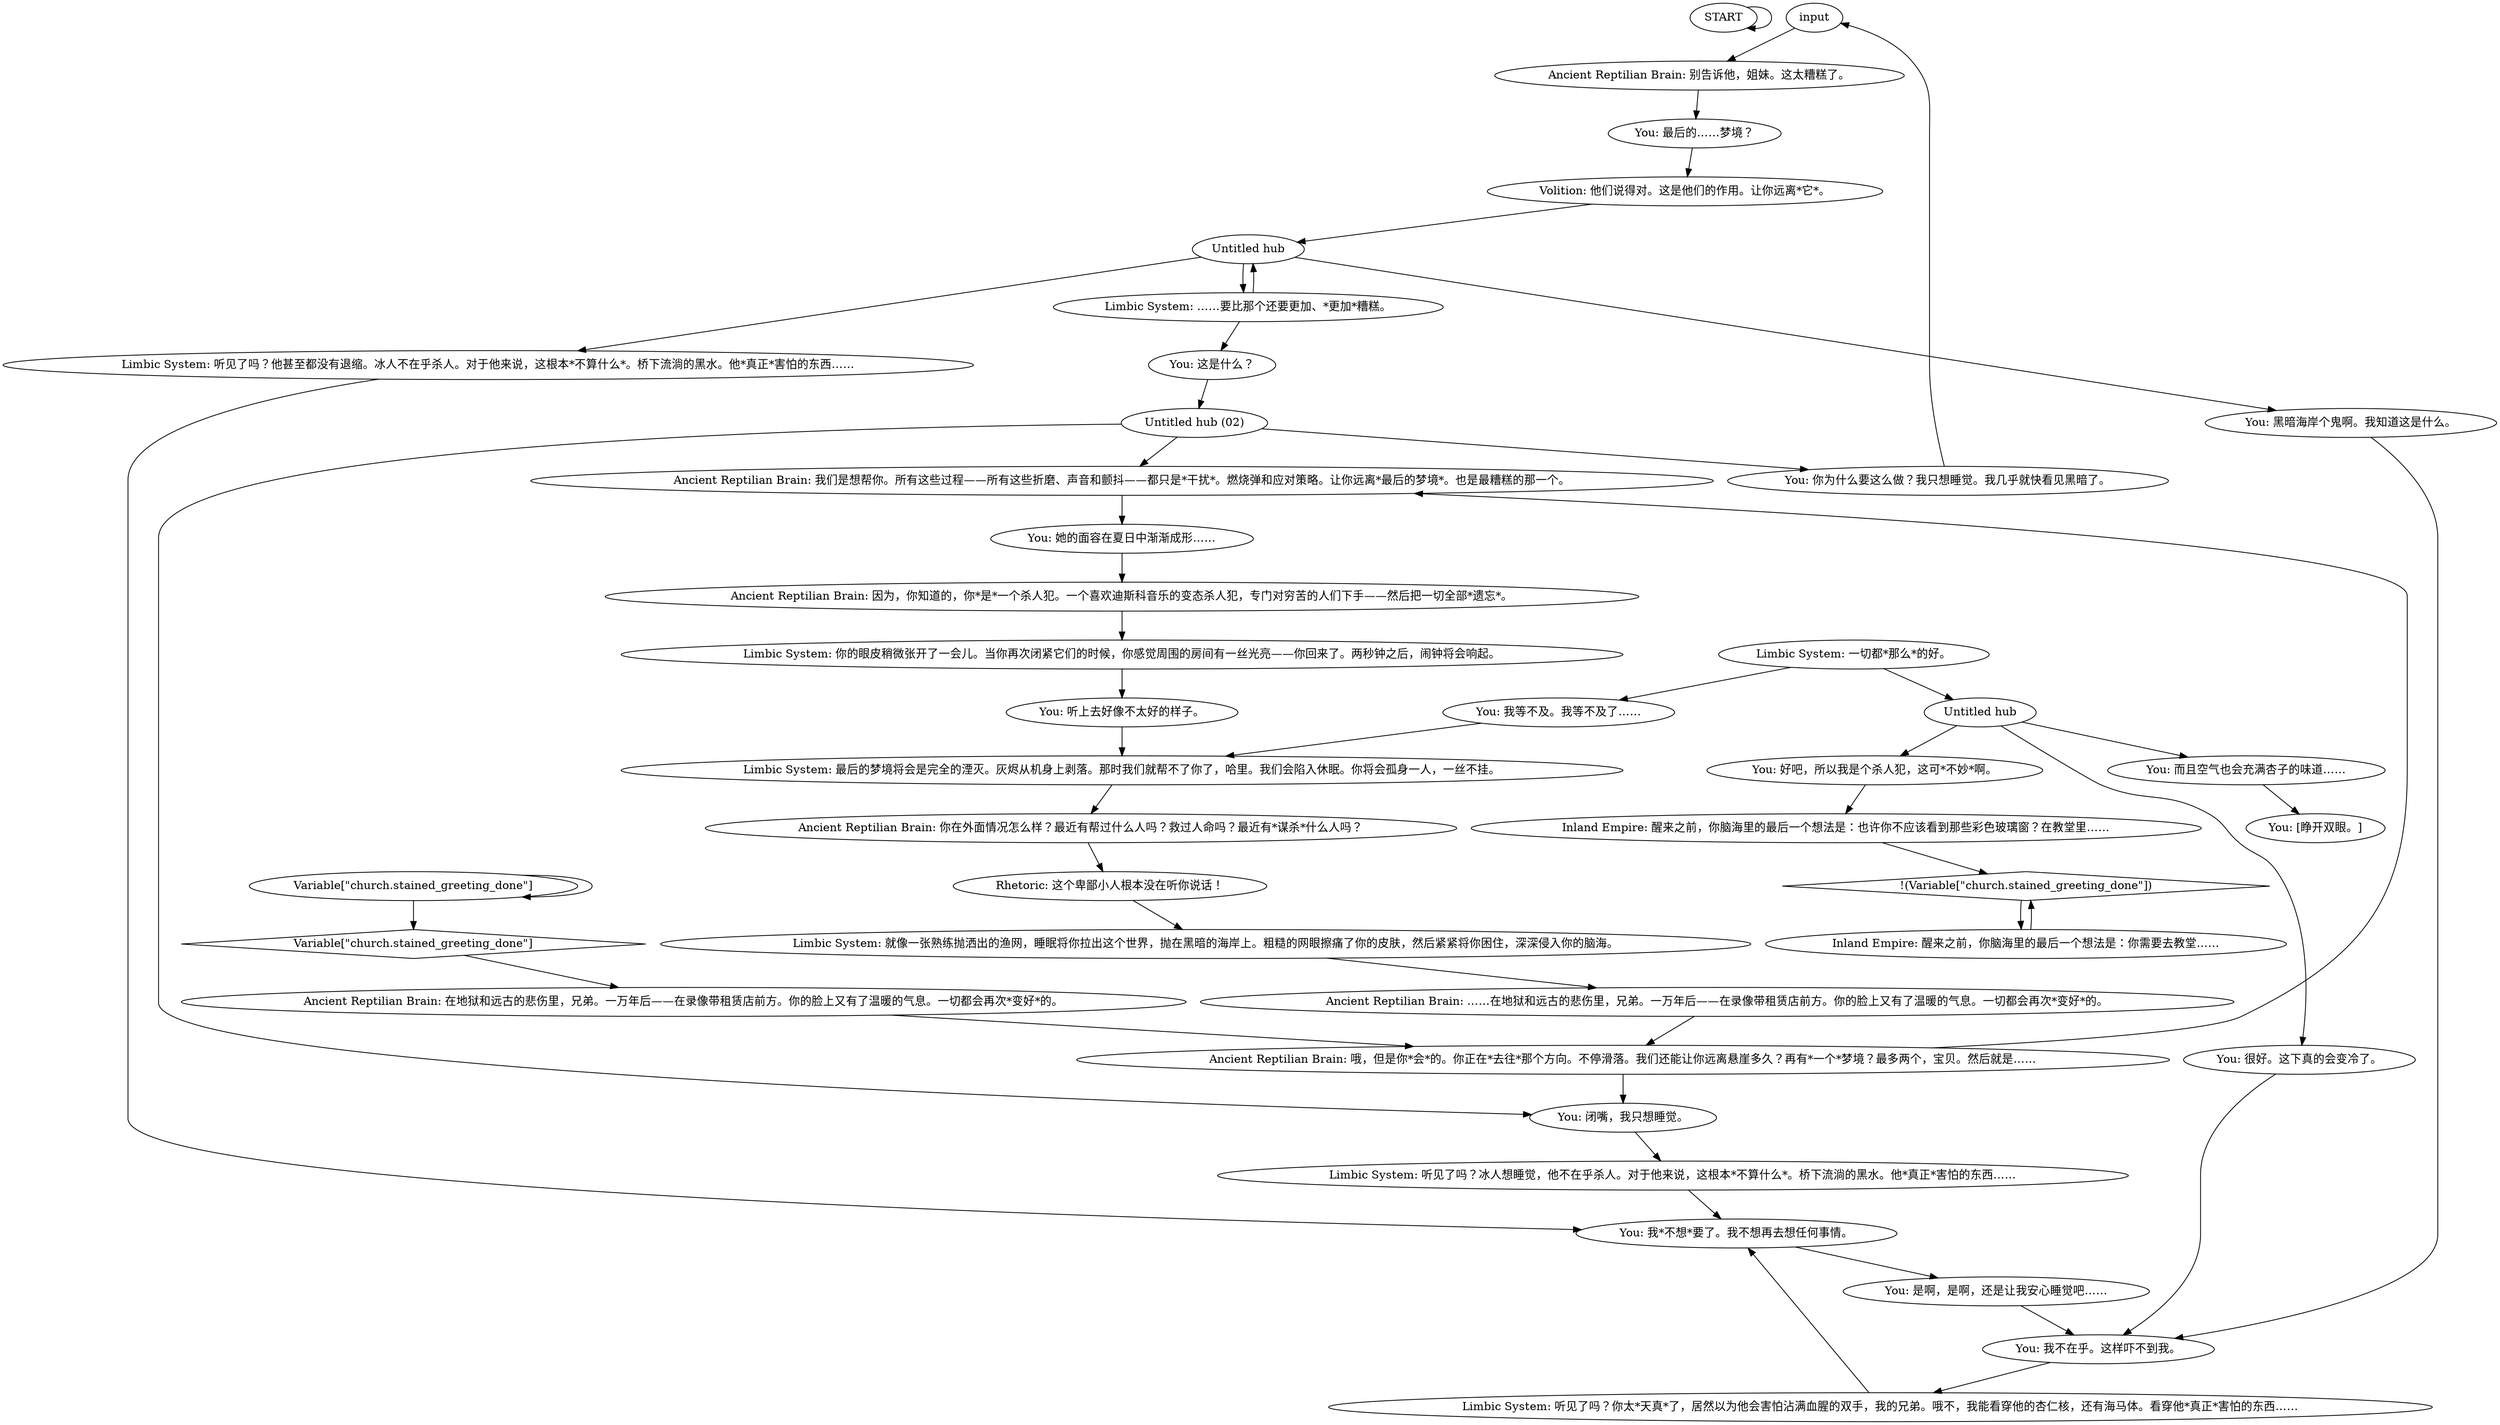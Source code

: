 # WHIRLING F2 / DREAM 5
# You are the murderer here dream.
# ==================================================
digraph G {
	  0 [label="START"];
	  1 [label="input"];
	  2 [label="Ancient Reptilian Brain: 我们是想帮你。所有这些过程——所有这些折磨、声音和颤抖——都只是*干扰*。燃烧弹和应对策略。让你远离*最后的梦境*。也是最糟糕的那一个。"];
	  3 [label="You: 她的面容在夏日中渐渐成形……"];
	  4 [label="You: 最后的……梦境？"];
	  5 [label="Volition: 他们说得对。这是他们的作用。让你远离*它*。"];
	  6 [label="Limbic System: 最后的梦境将会是完全的湮灭。灰烬从机身上剥落。那时我们就帮不了你了，哈里。我们会陷入休眠。你将会孤身一人，一丝不挂。"];
	  7 [label="Limbic System: 你的眼皮稍微张开了一会儿。当你再次闭紧它们的时候，你感觉周围的房间有一丝光亮——你回来了。两秒钟之后，闹钟将会响起。"];
	  8 [label="Untitled hub"];
	  9 [label="You: 听上去好像不太好的样子。"];
	  10 [label="Variable[\"church.stained_greeting_done\"]"];
	  11 [label="Variable[\"church.stained_greeting_done\"]", shape=diamond];
	  12 [label="!(Variable[\"church.stained_greeting_done\"])", shape=diamond];
	  13 [label="You: [睁开双眼。]"];
	  14 [label="Ancient Reptilian Brain: 在地狱和远古的悲伤里，兄弟。一万年后——在录像带租赁店前方。你的脸上又有了温暖的气息。一切都会再次*变好*的。"];
	  15 [label="Inland Empire: 醒来之前，你脑海里的最后一个想法是：也许你不应该看到那些彩色玻璃窗？在教堂里……"];
	  16 [label="Limbic System: 听见了吗？他甚至都没有退缩。冰人不在乎杀人。对于他来说，这根本*不算什么*。桥下流淌的黑水。他*真正*害怕的东西……"];
	  17 [label="You: 很好。这下真的会变冷了。"];
	  18 [label="You: 闭嘴，我只想睡觉。"];
	  19 [label="You: 而且空气也会充满杏子的味道……"];
	  20 [label="You: 我不在乎。这样吓不到我。"];
	  21 [label="Ancient Reptilian Brain: 你在外面情况怎么样？最近有帮过什么人吗？救过人命吗？最近有*谋杀*什么人吗？"];
	  22 [label="Untitled hub (02)"];
	  23 [label="Ancient Reptilian Brain: 别告诉他，姐妹。这太糟糕了。"];
	  24 [label="Limbic System: 就像一张熟练抛洒出的渔网，睡眠将你拉出这个世界，抛在黑暗的海岸上。粗糙的网眼擦痛了你的皮肤，然后紧紧将你困住，深深侵入你的脑海。"];
	  25 [label="Ancient Reptilian Brain: 因为，你知道的，你*是*一个杀人犯。一个喜欢迪斯科音乐的变态杀人犯，专门对穷苦的人们下手——然后把一切全部*遗忘*。"];
	  26 [label="Ancient Reptilian Brain: ……在地狱和远古的悲伤里，兄弟。一万年后——在录像带租赁店前方。你的脸上又有了温暖的气息。一切都会再次*变好*的。"];
	  27 [label="Untitled hub"];
	  28 [label="You: 你为什么要这么做？我只想睡觉。我几乎就快看见黑暗了。"];
	  29 [label="You: 我*不想*要了。我不想再去想任何事情。"];
	  30 [label="Limbic System: ……要比那个还要更加、*更加*糟糕。"];
	  31 [label="You: 是啊，是啊，还是让我安心睡觉吧……"];
	  32 [label="Ancient Reptilian Brain: 哦，但是你*会*的。你正在*去往*那个方向。不停滑落。我们还能让你远离悬崖多久？再有*一个*梦境？最多两个，宝贝。然后就是……"];
	  33 [label="Limbic System: 一切都*那么*的好。"];
	  34 [label="You: 这是什么？"];
	  35 [label="You: 黑暗海岸个鬼啊。我知道这是什么。"];
	  36 [label="Rhetoric: 这个卑鄙小人根本没在听你说话！"];
	  37 [label="Limbic System: 听见了吗？你太*天真*了，居然以为他会害怕沾满血腥的双手，我的兄弟。哦不，我能看穿他的杏仁核，还有海马体。看穿他*真正*害怕的东西……"];
	  38 [label="You: 好吧，所以我是个杀人犯，这可*不妙*啊。"];
	  39 [label="Limbic System: 听见了吗？冰人想睡觉，他不在乎杀人。对于他来说，这根本*不算什么*。桥下流淌的黑水。他*真正*害怕的东西……"];
	  40 [label="You: 我等不及。我等不及了……"];
	  41 [label="Inland Empire: 醒来之前，你脑海里的最后一个想法是：你需要去教堂……"];
	  0 -> 0
	  1 -> 23
	  2 -> 3
	  3 -> 25
	  4 -> 5
	  5 -> 27
	  6 -> 21
	  7 -> 9
	  8 -> 17
	  8 -> 19
	  8 -> 38
	  9 -> 6
	  10 -> 10
	  10 -> 11
	  11 -> 14
	  12 -> 41
	  14 -> 32
	  15 -> 12
	  16 -> 29
	  17 -> 20
	  18 -> 39
	  19 -> 13
	  20 -> 37
	  21 -> 36
	  22 -> 18
	  22 -> 2
	  22 -> 28
	  23 -> 4
	  24 -> 26
	  25 -> 7
	  26 -> 32
	  27 -> 16
	  27 -> 35
	  27 -> 30
	  28 -> 1
	  29 -> 31
	  30 -> 34
	  30 -> 27
	  31 -> 20
	  32 -> 18
	  32 -> 2
	  33 -> 8
	  33 -> 40
	  34 -> 22
	  35 -> 20
	  36 -> 24
	  37 -> 29
	  38 -> 15
	  39 -> 29
	  40 -> 6
	  41 -> 12
}

